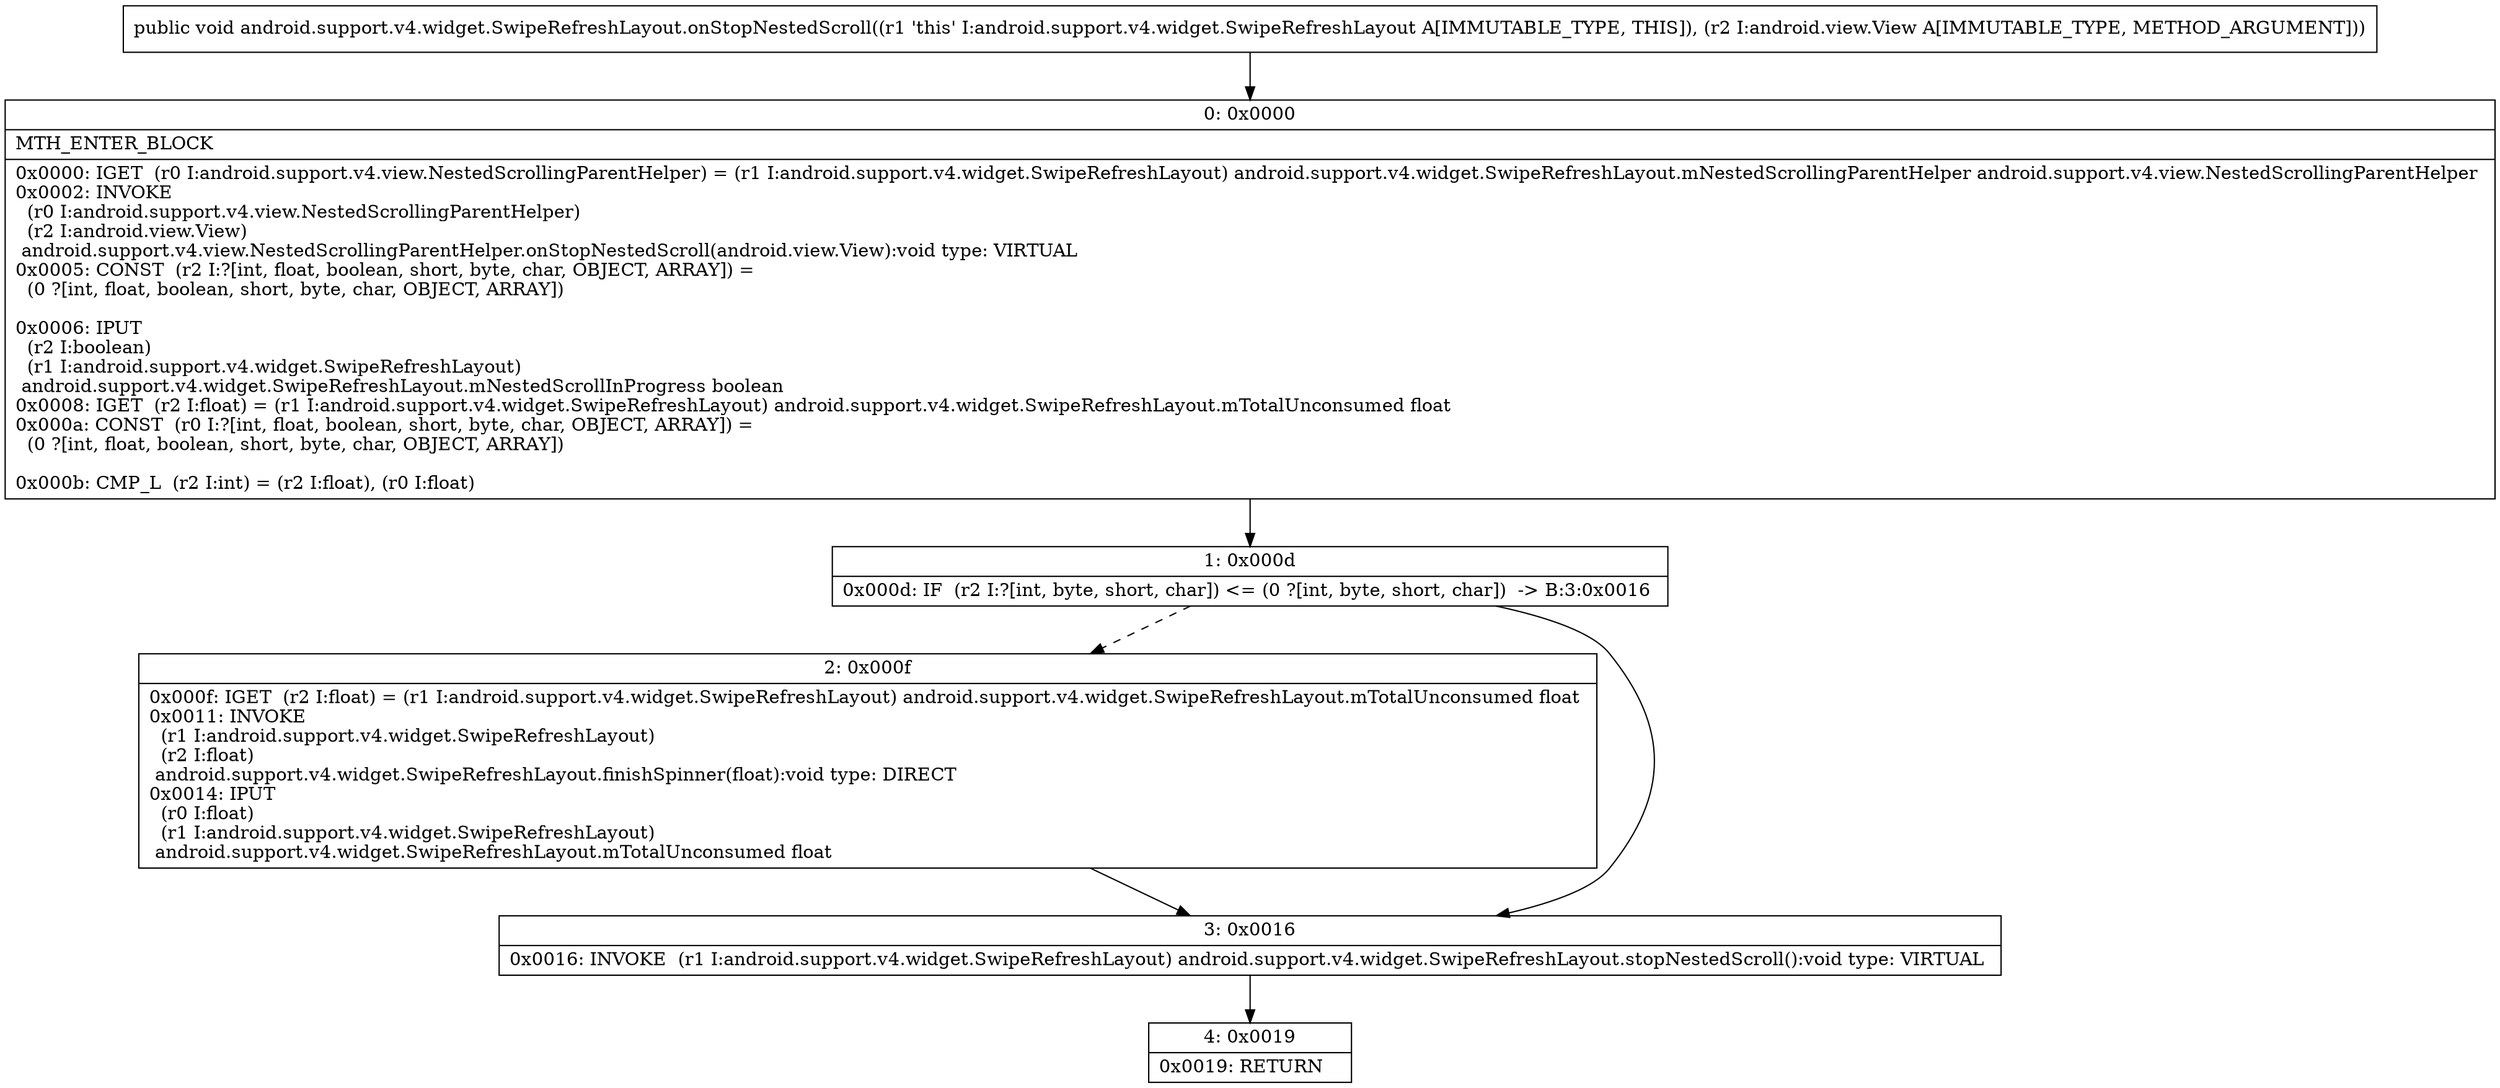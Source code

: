 digraph "CFG forandroid.support.v4.widget.SwipeRefreshLayout.onStopNestedScroll(Landroid\/view\/View;)V" {
Node_0 [shape=record,label="{0\:\ 0x0000|MTH_ENTER_BLOCK\l|0x0000: IGET  (r0 I:android.support.v4.view.NestedScrollingParentHelper) = (r1 I:android.support.v4.widget.SwipeRefreshLayout) android.support.v4.widget.SwipeRefreshLayout.mNestedScrollingParentHelper android.support.v4.view.NestedScrollingParentHelper \l0x0002: INVOKE  \l  (r0 I:android.support.v4.view.NestedScrollingParentHelper)\l  (r2 I:android.view.View)\l android.support.v4.view.NestedScrollingParentHelper.onStopNestedScroll(android.view.View):void type: VIRTUAL \l0x0005: CONST  (r2 I:?[int, float, boolean, short, byte, char, OBJECT, ARRAY]) = \l  (0 ?[int, float, boolean, short, byte, char, OBJECT, ARRAY])\l \l0x0006: IPUT  \l  (r2 I:boolean)\l  (r1 I:android.support.v4.widget.SwipeRefreshLayout)\l android.support.v4.widget.SwipeRefreshLayout.mNestedScrollInProgress boolean \l0x0008: IGET  (r2 I:float) = (r1 I:android.support.v4.widget.SwipeRefreshLayout) android.support.v4.widget.SwipeRefreshLayout.mTotalUnconsumed float \l0x000a: CONST  (r0 I:?[int, float, boolean, short, byte, char, OBJECT, ARRAY]) = \l  (0 ?[int, float, boolean, short, byte, char, OBJECT, ARRAY])\l \l0x000b: CMP_L  (r2 I:int) = (r2 I:float), (r0 I:float) \l}"];
Node_1 [shape=record,label="{1\:\ 0x000d|0x000d: IF  (r2 I:?[int, byte, short, char]) \<= (0 ?[int, byte, short, char])  \-\> B:3:0x0016 \l}"];
Node_2 [shape=record,label="{2\:\ 0x000f|0x000f: IGET  (r2 I:float) = (r1 I:android.support.v4.widget.SwipeRefreshLayout) android.support.v4.widget.SwipeRefreshLayout.mTotalUnconsumed float \l0x0011: INVOKE  \l  (r1 I:android.support.v4.widget.SwipeRefreshLayout)\l  (r2 I:float)\l android.support.v4.widget.SwipeRefreshLayout.finishSpinner(float):void type: DIRECT \l0x0014: IPUT  \l  (r0 I:float)\l  (r1 I:android.support.v4.widget.SwipeRefreshLayout)\l android.support.v4.widget.SwipeRefreshLayout.mTotalUnconsumed float \l}"];
Node_3 [shape=record,label="{3\:\ 0x0016|0x0016: INVOKE  (r1 I:android.support.v4.widget.SwipeRefreshLayout) android.support.v4.widget.SwipeRefreshLayout.stopNestedScroll():void type: VIRTUAL \l}"];
Node_4 [shape=record,label="{4\:\ 0x0019|0x0019: RETURN   \l}"];
MethodNode[shape=record,label="{public void android.support.v4.widget.SwipeRefreshLayout.onStopNestedScroll((r1 'this' I:android.support.v4.widget.SwipeRefreshLayout A[IMMUTABLE_TYPE, THIS]), (r2 I:android.view.View A[IMMUTABLE_TYPE, METHOD_ARGUMENT])) }"];
MethodNode -> Node_0;
Node_0 -> Node_1;
Node_1 -> Node_2[style=dashed];
Node_1 -> Node_3;
Node_2 -> Node_3;
Node_3 -> Node_4;
}

